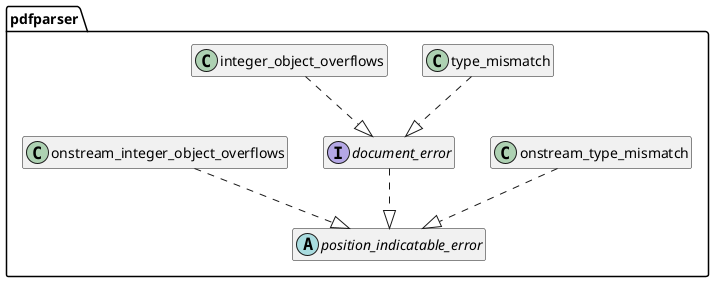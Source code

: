 @startuml object_types_errors
hide empty members
namespace pdfparser {
class type_mismatch {}
type_mismatch ..|> document_error

class onstream_type_mismatch {}
onstream_type_mismatch ..|> position_indicatable_error

class integer_object_overflows {}
integer_object_overflows ..|> document_error

class onstream_integer_object_overflows {}
onstream_integer_object_overflows ..|> position_indicatable_error

abstract position_indicatable_error {}
interface document_error {}
document_error ..|> position_indicatable_error
}
@enduml
